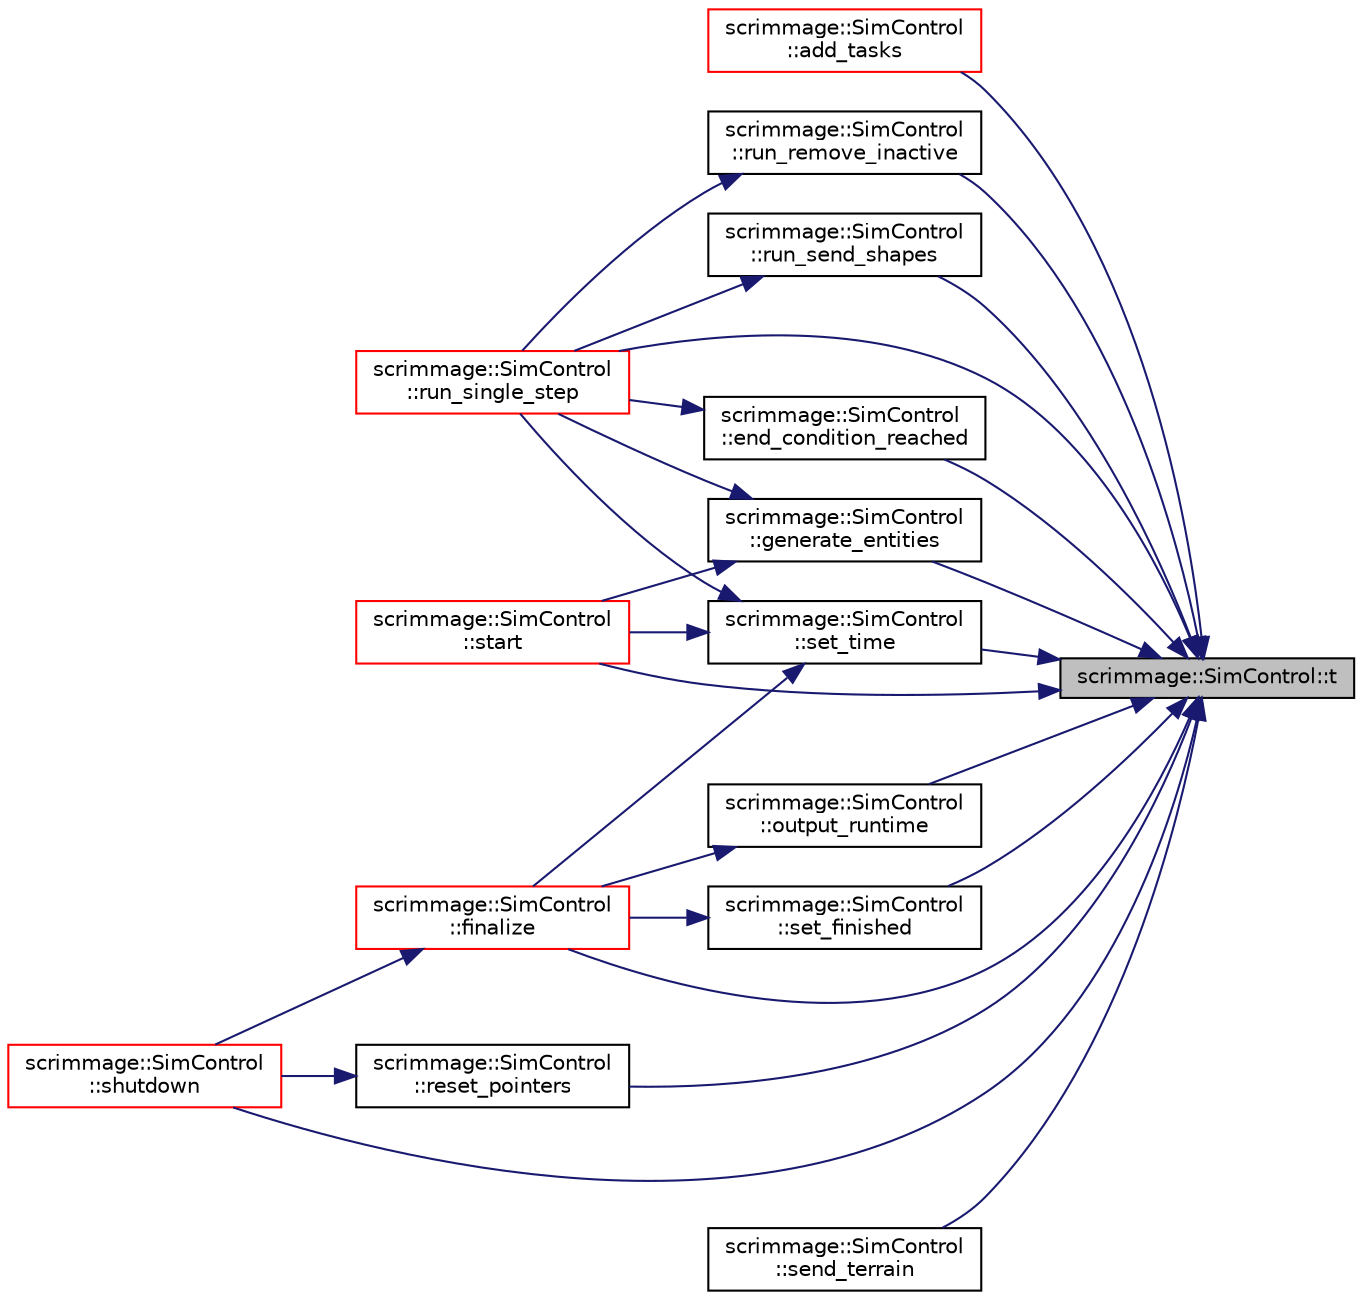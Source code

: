 digraph "scrimmage::SimControl::t"
{
 // LATEX_PDF_SIZE
  edge [fontname="Helvetica",fontsize="10",labelfontname="Helvetica",labelfontsize="10"];
  node [fontname="Helvetica",fontsize="10",shape=record];
  rankdir="RL";
  Node1 [label="scrimmage::SimControl::t",height=0.2,width=0.4,color="black", fillcolor="grey75", style="filled", fontcolor="black",tooltip="Get the current simulation time."];
  Node1 -> Node2 [dir="back",color="midnightblue",fontsize="10",style="solid",fontname="Helvetica"];
  Node2 [label="scrimmage::SimControl\l::add_tasks",height=0.2,width=0.4,color="red", fillcolor="white", style="filled",URL="$classscrimmage_1_1SimControl.html#ab8f35fc7c6d88211822c220c0bf1ec13",tooltip=" "];
  Node1 -> Node11 [dir="back",color="midnightblue",fontsize="10",style="solid",fontname="Helvetica"];
  Node11 [label="scrimmage::SimControl\l::end_condition_reached",height=0.2,width=0.4,color="black", fillcolor="white", style="filled",URL="$classscrimmage_1_1SimControl.html#a1b035a3be479ef4a2f9a32812dbce9c2",tooltip="Returns true if a simulation end condition has been met."];
  Node11 -> Node4 [dir="back",color="midnightblue",fontsize="10",style="solid",fontname="Helvetica"];
  Node4 [label="scrimmage::SimControl\l::run_single_step",height=0.2,width=0.4,color="red", fillcolor="white", style="filled",URL="$classscrimmage_1_1SimControl.html#aa69c5c21ed532364b911e3a9a7234f65",tooltip="Runs the scrimmage simulation by a single time step."];
  Node1 -> Node12 [dir="back",color="midnightblue",fontsize="10",style="solid",fontname="Helvetica"];
  Node12 [label="scrimmage::SimControl\l::finalize",height=0.2,width=0.4,color="red", fillcolor="white", style="filled",URL="$classscrimmage_1_1SimControl.html#ad48792613c02c6f23681810aa50a48d1",tooltip=" "];
  Node12 -> Node13 [dir="back",color="midnightblue",fontsize="10",style="solid",fontname="Helvetica"];
  Node13 [label="scrimmage::SimControl\l::shutdown",height=0.2,width=0.4,color="red", fillcolor="white", style="filled",URL="$classscrimmage_1_1SimControl.html#a7097c426992e38b4ae878e824c9bcde6",tooltip="Finalizes the simulation, closes logs, closes plugins."];
  Node1 -> Node14 [dir="back",color="midnightblue",fontsize="10",style="solid",fontname="Helvetica"];
  Node14 [label="scrimmage::SimControl\l::generate_entities",height=0.2,width=0.4,color="black", fillcolor="white", style="filled",URL="$classscrimmage_1_1SimControl.html#a185709803485640b63454f811b7f7cf5",tooltip="Generate entities based on the current time."];
  Node14 -> Node4 [dir="back",color="midnightblue",fontsize="10",style="solid",fontname="Helvetica"];
  Node14 -> Node9 [dir="back",color="midnightblue",fontsize="10",style="solid",fontname="Helvetica"];
  Node9 [label="scrimmage::SimControl\l::start",height=0.2,width=0.4,color="red", fillcolor="white", style="filled",URL="$classscrimmage_1_1SimControl.html#a75c4b43663707d047475606c9f7d2d93",tooltip="Starts the mission by generating entities and setting up logging."];
  Node1 -> Node15 [dir="back",color="midnightblue",fontsize="10",style="solid",fontname="Helvetica"];
  Node15 [label="scrimmage::SimControl\l::output_runtime",height=0.2,width=0.4,color="black", fillcolor="white", style="filled",URL="$classscrimmage_1_1SimControl.html#a406b73879359433ed3a28c30f08a83e4",tooltip=" "];
  Node15 -> Node12 [dir="back",color="midnightblue",fontsize="10",style="solid",fontname="Helvetica"];
  Node1 -> Node16 [dir="back",color="midnightblue",fontsize="10",style="solid",fontname="Helvetica"];
  Node16 [label="scrimmage::SimControl\l::reset_pointers",height=0.2,width=0.4,color="black", fillcolor="white", style="filled",URL="$classscrimmage_1_1SimControl.html#a044859c6f74d181cc82cb57533cef975",tooltip=" "];
  Node16 -> Node13 [dir="back",color="midnightblue",fontsize="10",style="solid",fontname="Helvetica"];
  Node1 -> Node17 [dir="back",color="midnightblue",fontsize="10",style="solid",fontname="Helvetica"];
  Node17 [label="scrimmage::SimControl\l::run_remove_inactive",height=0.2,width=0.4,color="black", fillcolor="white", style="filled",URL="$classscrimmage_1_1SimControl.html#aa1cff4f2252770f511ba2ee4918aba84",tooltip=" "];
  Node17 -> Node4 [dir="back",color="midnightblue",fontsize="10",style="solid",fontname="Helvetica"];
  Node1 -> Node18 [dir="back",color="midnightblue",fontsize="10",style="solid",fontname="Helvetica"];
  Node18 [label="scrimmage::SimControl\l::run_send_shapes",height=0.2,width=0.4,color="black", fillcolor="white", style="filled",URL="$classscrimmage_1_1SimControl.html#a972d59922baa24baae53b4b2badac6ce",tooltip="Sends simulation shapes to visualizers and log files."];
  Node18 -> Node4 [dir="back",color="midnightblue",fontsize="10",style="solid",fontname="Helvetica"];
  Node1 -> Node4 [dir="back",color="midnightblue",fontsize="10",style="solid",fontname="Helvetica"];
  Node1 -> Node19 [dir="back",color="midnightblue",fontsize="10",style="solid",fontname="Helvetica"];
  Node19 [label="scrimmage::SimControl\l::send_terrain",height=0.2,width=0.4,color="black", fillcolor="white", style="filled",URL="$classscrimmage_1_1SimControl.html#ab54f2aa79271eb44a876bf536b5c6eb8",tooltip="Sends terrain to visualizers and log files."];
  Node1 -> Node20 [dir="back",color="midnightblue",fontsize="10",style="solid",fontname="Helvetica"];
  Node20 [label="scrimmage::SimControl\l::set_finished",height=0.2,width=0.4,color="black", fillcolor="white", style="filled",URL="$classscrimmage_1_1SimControl.html#aa862cddc564c4c3ac807bf22d6160f7e",tooltip=" "];
  Node20 -> Node12 [dir="back",color="midnightblue",fontsize="10",style="solid",fontname="Helvetica"];
  Node1 -> Node21 [dir="back",color="midnightblue",fontsize="10",style="solid",fontname="Helvetica"];
  Node21 [label="scrimmage::SimControl\l::set_time",height=0.2,width=0.4,color="black", fillcolor="white", style="filled",URL="$classscrimmage_1_1SimControl.html#a29fb2484002e927bf03523f8c3b124ad",tooltip="Set the simulation time."];
  Node21 -> Node12 [dir="back",color="midnightblue",fontsize="10",style="solid",fontname="Helvetica"];
  Node21 -> Node4 [dir="back",color="midnightblue",fontsize="10",style="solid",fontname="Helvetica"];
  Node21 -> Node9 [dir="back",color="midnightblue",fontsize="10",style="solid",fontname="Helvetica"];
  Node1 -> Node13 [dir="back",color="midnightblue",fontsize="10",style="solid",fontname="Helvetica"];
  Node1 -> Node9 [dir="back",color="midnightblue",fontsize="10",style="solid",fontname="Helvetica"];
}
